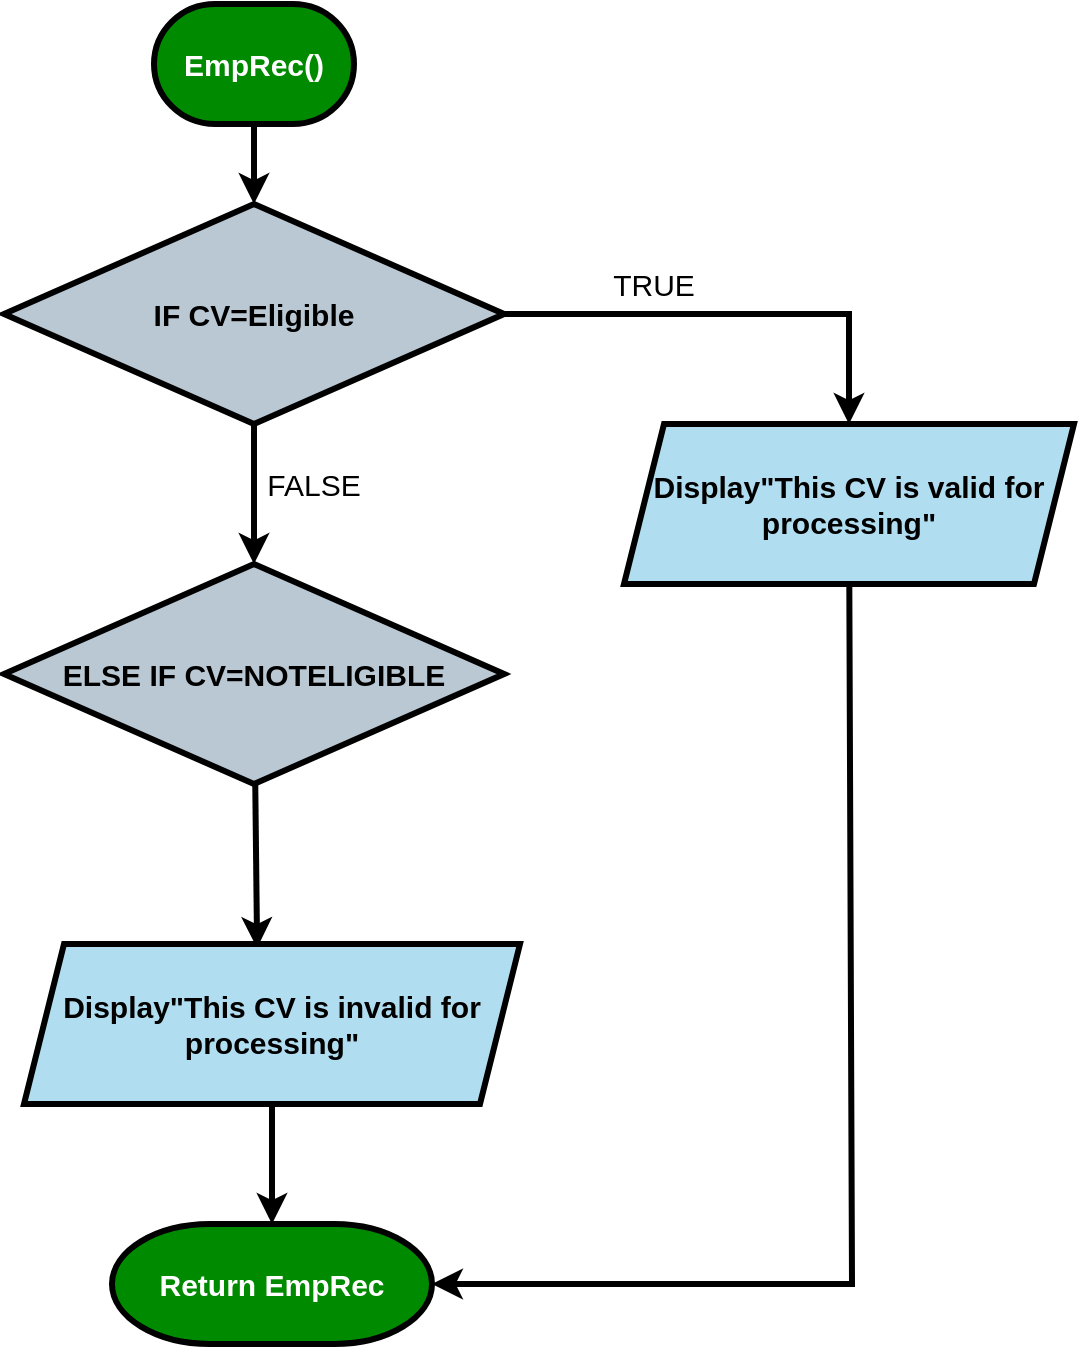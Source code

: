 <mxfile version="14.7.1" type="device"><diagram id="VEBrKae3YmzntUcuG9vL" name="Page-1"><mxGraphModel dx="1422" dy="737" grid="1" gridSize="10" guides="1" tooltips="1" connect="1" arrows="1" fold="1" page="1" pageScale="1" pageWidth="850" pageHeight="1100" math="0" shadow="0"><root><mxCell id="0"/><mxCell id="1" parent="0"/><mxCell id="4FdY6Zd9k3VEEyonRAlO-2" style="edgeStyle=orthogonalEdgeStyle;rounded=0;orthogonalLoop=1;jettySize=auto;html=1;entryX=0.5;entryY=0;entryDx=0;entryDy=0;strokeWidth=3;fontSize=15;fontStyle=1" edge="1" parent="1" source="NUuJfrCCzXf4jD3II9cr-1" target="NUuJfrCCzXf4jD3II9cr-2"><mxGeometry relative="1" as="geometry"/></mxCell><mxCell id="NUuJfrCCzXf4jD3II9cr-1" value="EmpRec()" style="strokeWidth=3;html=1;shape=mxgraph.flowchart.terminator;whiteSpace=wrap;fillColor=#008a00;fontColor=#ffffff;fontSize=15;fontStyle=1" parent="1" vertex="1"><mxGeometry x="155" y="30" width="100" height="60" as="geometry"/></mxCell><mxCell id="4FdY6Zd9k3VEEyonRAlO-3" style="edgeStyle=orthogonalEdgeStyle;rounded=0;orthogonalLoop=1;jettySize=auto;html=1;entryX=0.5;entryY=0;entryDx=0;entryDy=0;strokeWidth=3;fontSize=15;fontStyle=1" edge="1" parent="1" source="NUuJfrCCzXf4jD3II9cr-2" target="NUuJfrCCzXf4jD3II9cr-3"><mxGeometry relative="1" as="geometry"/></mxCell><mxCell id="4FdY6Zd9k3VEEyonRAlO-7" style="edgeStyle=none;rounded=0;orthogonalLoop=1;jettySize=auto;html=1;entryX=0.5;entryY=0;entryDx=0;entryDy=0;strokeWidth=3;fontSize=15;fontStyle=1" edge="1" parent="1" source="NUuJfrCCzXf4jD3II9cr-2" target="NUuJfrCCzXf4jD3II9cr-4"><mxGeometry relative="1" as="geometry"/></mxCell><mxCell id="NUuJfrCCzXf4jD3II9cr-2" value="IF CV=Eligible" style="rhombus;whiteSpace=wrap;html=1;fillColor=#bac8d3;strokeWidth=3;fontSize=15;fontStyle=1" parent="1" vertex="1"><mxGeometry x="80" y="130" width="250" height="110" as="geometry"/></mxCell><mxCell id="4FdY6Zd9k3VEEyonRAlO-11" style="edgeStyle=none;rounded=0;orthogonalLoop=1;jettySize=auto;html=1;entryX=1;entryY=0.5;entryDx=0;entryDy=0;entryPerimeter=0;strokeWidth=3;fontSize=15;fontStyle=1" edge="1" parent="1" source="NUuJfrCCzXf4jD3II9cr-3" target="4FdY6Zd9k3VEEyonRAlO-1"><mxGeometry relative="1" as="geometry"><Array as="points"><mxPoint x="504" y="670"/></Array></mxGeometry></mxCell><mxCell id="NUuJfrCCzXf4jD3II9cr-3" value="Display&quot;This CV is valid for processing&quot;" style="shape=parallelogram;perimeter=parallelogramPerimeter;whiteSpace=wrap;html=1;fixedSize=1;fillColor=#b1ddf0;strokeWidth=3;fontSize=15;fontStyle=1" parent="1" vertex="1"><mxGeometry x="390" y="240" width="225" height="80" as="geometry"/></mxCell><mxCell id="4FdY6Zd9k3VEEyonRAlO-8" style="edgeStyle=none;rounded=0;orthogonalLoop=1;jettySize=auto;html=1;entryX=0.47;entryY=0.025;entryDx=0;entryDy=0;entryPerimeter=0;strokeWidth=3;fontSize=15;fontStyle=1" edge="1" parent="1" source="NUuJfrCCzXf4jD3II9cr-4" target="NUuJfrCCzXf4jD3II9cr-6"><mxGeometry relative="1" as="geometry"/></mxCell><mxCell id="NUuJfrCCzXf4jD3II9cr-4" value="ELSE IF CV=NOTELIGIBLE" style="rhombus;whiteSpace=wrap;html=1;fillColor=#bac8d3;strokeWidth=3;fontSize=15;fontStyle=1" parent="1" vertex="1"><mxGeometry x="80" y="310" width="250" height="110" as="geometry"/></mxCell><mxCell id="4FdY6Zd9k3VEEyonRAlO-9" style="edgeStyle=none;rounded=0;orthogonalLoop=1;jettySize=auto;html=1;entryX=0.5;entryY=0;entryDx=0;entryDy=0;entryPerimeter=0;strokeWidth=3;fontSize=15;fontStyle=1" edge="1" parent="1" source="NUuJfrCCzXf4jD3II9cr-6" target="4FdY6Zd9k3VEEyonRAlO-1"><mxGeometry relative="1" as="geometry"><mxPoint x="225" y="620" as="targetPoint"/></mxGeometry></mxCell><mxCell id="NUuJfrCCzXf4jD3II9cr-6" value="Display&quot;This CV is invalid for processing&quot;" style="shape=parallelogram;perimeter=parallelogramPerimeter;whiteSpace=wrap;html=1;fixedSize=1;fillColor=#b1ddf0;strokeWidth=3;fontSize=15;fontStyle=1" parent="1" vertex="1"><mxGeometry x="90" y="500" width="248" height="80" as="geometry"/></mxCell><mxCell id="4FdY6Zd9k3VEEyonRAlO-1" value="Return EmpRec" style="strokeWidth=3;html=1;shape=mxgraph.flowchart.terminator;whiteSpace=wrap;fillColor=#008a00;fontColor=#ffffff;fontSize=15;fontStyle=1" vertex="1" parent="1"><mxGeometry x="134" y="640" width="160" height="60" as="geometry"/></mxCell><mxCell id="4FdY6Zd9k3VEEyonRAlO-10" style="edgeStyle=none;rounded=0;orthogonalLoop=1;jettySize=auto;html=1;entryX=0.5;entryY=0;entryDx=0;entryDy=0;entryPerimeter=0;strokeWidth=3;fontSize=15;fontStyle=1" edge="1" parent="1" source="4FdY6Zd9k3VEEyonRAlO-1" target="4FdY6Zd9k3VEEyonRAlO-1"><mxGeometry relative="1" as="geometry"/></mxCell><mxCell id="4FdY6Zd9k3VEEyonRAlO-12" value="TRUE" style="text;html=1;strokeColor=none;fillColor=none;align=center;verticalAlign=middle;whiteSpace=wrap;rounded=0;fontSize=15;" vertex="1" parent="1"><mxGeometry x="385" y="160" width="40" height="20" as="geometry"/></mxCell><mxCell id="4FdY6Zd9k3VEEyonRAlO-13" value="FALSE" style="text;html=1;strokeColor=none;fillColor=none;align=center;verticalAlign=middle;whiteSpace=wrap;rounded=0;fontSize=15;" vertex="1" parent="1"><mxGeometry x="215" y="260" width="40" height="20" as="geometry"/></mxCell></root></mxGraphModel></diagram></mxfile>
